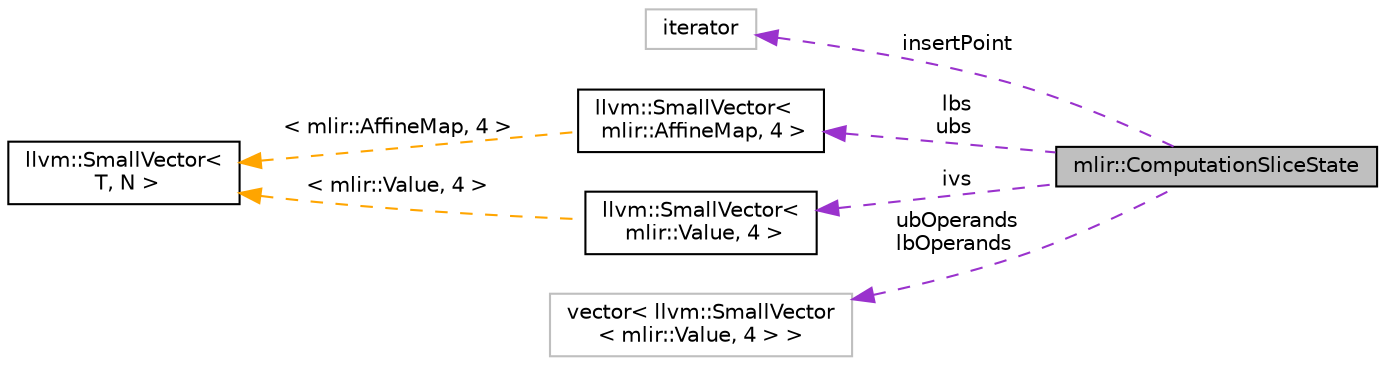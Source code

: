 digraph "mlir::ComputationSliceState"
{
  bgcolor="transparent";
  edge [fontname="Helvetica",fontsize="10",labelfontname="Helvetica",labelfontsize="10"];
  node [fontname="Helvetica",fontsize="10",shape=record];
  rankdir="LR";
  Node1 [label="mlir::ComputationSliceState",height=0.2,width=0.4,color="black", fillcolor="grey75", style="filled", fontcolor="black"];
  Node2 -> Node1 [dir="back",color="darkorchid3",fontsize="10",style="dashed",label=" insertPoint" ,fontname="Helvetica"];
  Node2 [label="iterator",height=0.2,width=0.4,color="grey75"];
  Node3 -> Node1 [dir="back",color="darkorchid3",fontsize="10",style="dashed",label=" lbs\nubs" ,fontname="Helvetica"];
  Node3 [label="llvm::SmallVector\<\l mlir::AffineMap, 4 \>",height=0.2,width=0.4,color="black",URL="$classllvm_1_1SmallVector.html"];
  Node4 -> Node3 [dir="back",color="orange",fontsize="10",style="dashed",label=" \< mlir::AffineMap, 4 \>" ,fontname="Helvetica"];
  Node4 [label="llvm::SmallVector\<\l T, N \>",height=0.2,width=0.4,color="black",URL="$classllvm_1_1SmallVector.html"];
  Node5 -> Node1 [dir="back",color="darkorchid3",fontsize="10",style="dashed",label=" ubOperands\nlbOperands" ,fontname="Helvetica"];
  Node5 [label="vector\< llvm::SmallVector\l\< mlir::Value, 4 \> \>",height=0.2,width=0.4,color="grey75"];
  Node6 -> Node1 [dir="back",color="darkorchid3",fontsize="10",style="dashed",label=" ivs" ,fontname="Helvetica"];
  Node6 [label="llvm::SmallVector\<\l mlir::Value, 4 \>",height=0.2,width=0.4,color="black",URL="$classllvm_1_1SmallVector.html"];
  Node4 -> Node6 [dir="back",color="orange",fontsize="10",style="dashed",label=" \< mlir::Value, 4 \>" ,fontname="Helvetica"];
}
